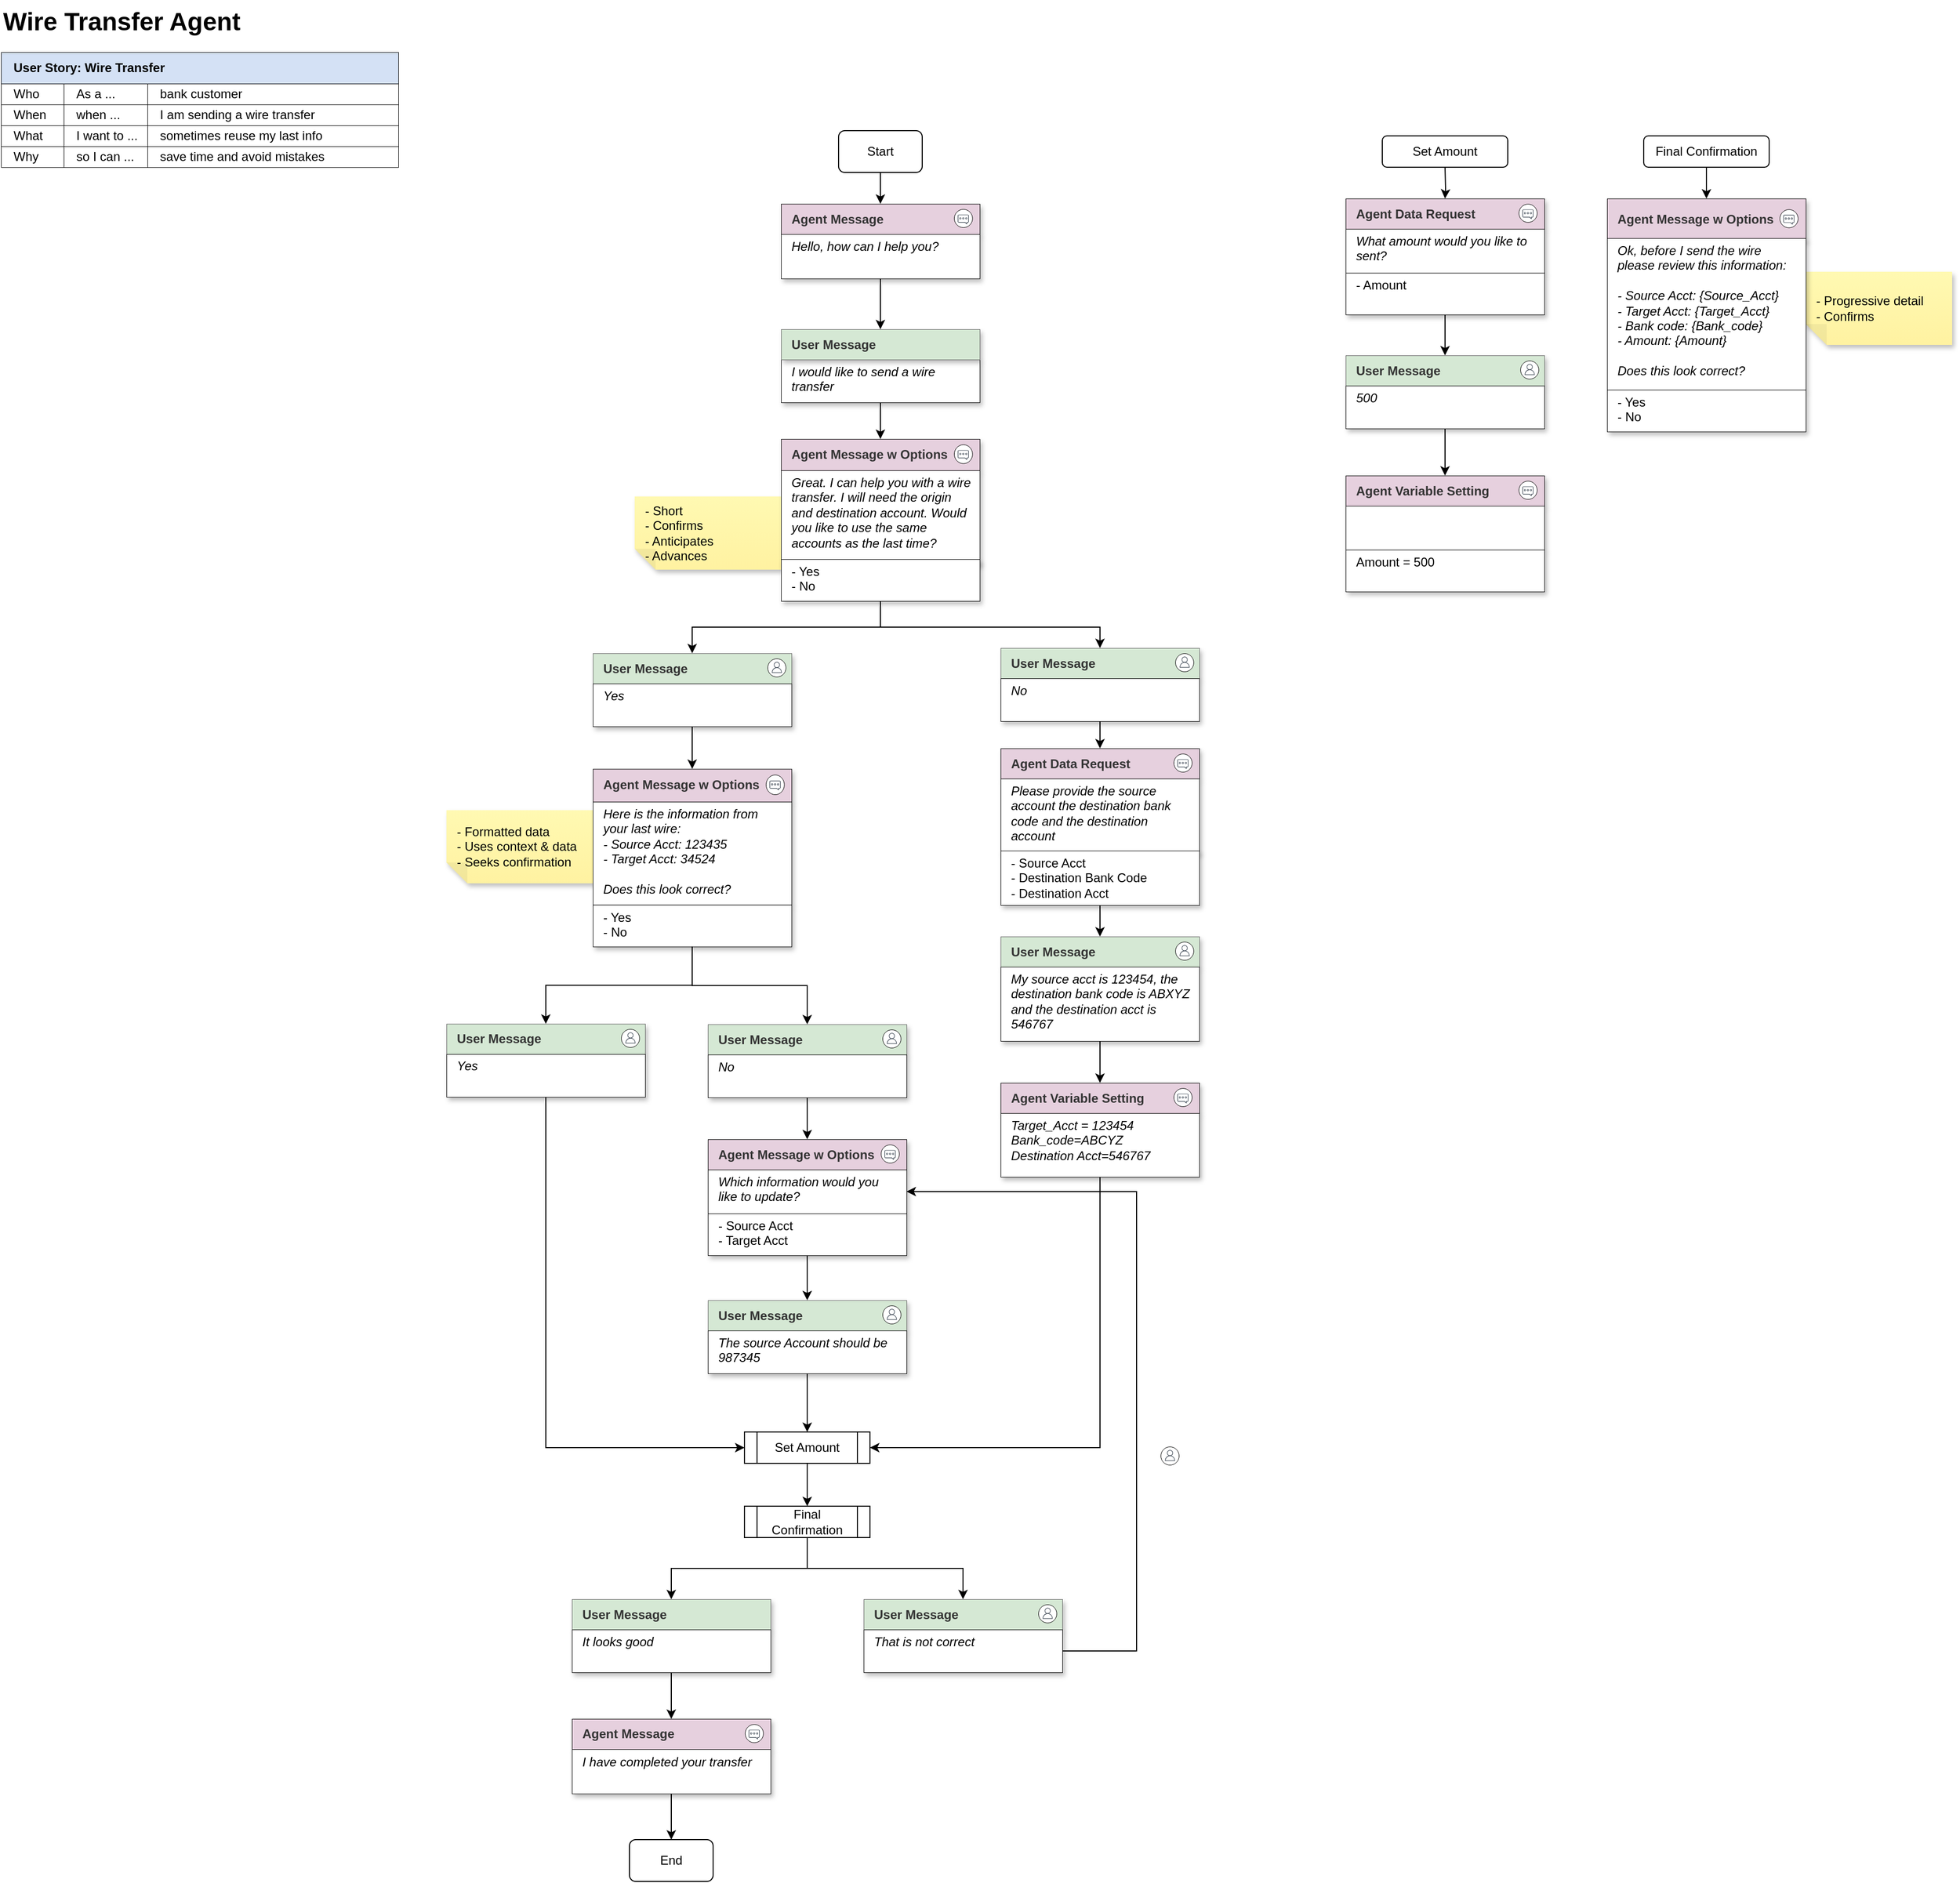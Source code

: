 <mxfile version="28.1.0">
  <diagram name="Page-1" id="6l41t_Sms0xuLJgWE2Ru">
    <mxGraphModel dx="3367" dy="846" grid="1" gridSize="10" guides="1" tooltips="1" connect="1" arrows="1" fold="1" page="1" pageScale="1" pageWidth="1100" pageHeight="850" math="0" shadow="0">
      <root>
        <mxCell id="0" />
        <mxCell id="1" parent="0" />
        <mxCell id="sCxbNNpp0al_44tGgBxE-385" value="&lt;h1 style=&quot;margin-top: 0px;&quot;&gt;Wire Transfer Agent&lt;/h1&gt;" style="text;html=1;whiteSpace=wrap;overflow=hidden;rounded=0;" parent="1" vertex="1">
          <mxGeometry x="-2076" y="140" width="280" height="50" as="geometry" />
        </mxCell>
        <mxCell id="sCxbNNpp0al_44tGgBxE-580" value="&lt;div align=&quot;left&quot;&gt;- Short&lt;/div&gt;&lt;div align=&quot;left&quot;&gt;- Confirms&lt;/div&gt;&lt;div align=&quot;left&quot;&gt;- Anticipates&lt;/div&gt;&lt;div align=&quot;left&quot;&gt;- Advances&lt;/div&gt;" style="shape=note;whiteSpace=wrap;html=1;backgroundOutline=1;fontColor=#000000;darkOpacity=0.05;fillColor=#FFF9B2;strokeColor=none;fillStyle=solid;direction=west;gradientDirection=north;gradientColor=#FFF2A1;shadow=1;size=20;pointerEvents=1;align=left;spacingLeft=8;" parent="1" vertex="1">
          <mxGeometry x="-1470" y="615" width="140" height="70" as="geometry" />
        </mxCell>
        <mxCell id="sCxbNNpp0al_44tGgBxE-581" value="&lt;div&gt;- Formatted data&lt;/div&gt;&lt;div&gt;- Uses context &amp;amp; data&lt;/div&gt;&lt;div&gt;- Seeks confirmation&lt;/div&gt;" style="shape=note;whiteSpace=wrap;html=1;backgroundOutline=1;fontColor=#000000;darkOpacity=0.05;fillColor=#FFF9B2;strokeColor=none;fillStyle=solid;direction=west;gradientDirection=north;gradientColor=#FFF2A1;shadow=1;size=20;pointerEvents=1;align=left;spacingLeft=8;" parent="1" vertex="1">
          <mxGeometry x="-1650" y="915.11" width="140" height="70" as="geometry" />
        </mxCell>
        <mxCell id="sCxbNNpp0al_44tGgBxE-582" value="&lt;div&gt;- Progressive detail&amp;nbsp;&lt;/div&gt;&lt;div&gt;- Confirms&lt;/div&gt;" style="shape=note;whiteSpace=wrap;html=1;backgroundOutline=1;fontColor=#000000;darkOpacity=0.05;fillColor=#FFF9B2;strokeColor=none;fillStyle=solid;direction=west;gradientDirection=north;gradientColor=#FFF2A1;shadow=1;size=20;pointerEvents=1;align=left;spacingLeft=8;" parent="1" vertex="1">
          <mxGeometry x="-350" y="400" width="140" height="70" as="geometry" />
        </mxCell>
        <mxCell id="ery6P6p8-8YexIOCc8sh-113" style="edgeStyle=orthogonalEdgeStyle;rounded=0;orthogonalLoop=1;jettySize=auto;html=1;" edge="1" parent="1" source="ery6P6p8-8YexIOCc8sh-106" target="ery6P6p8-8YexIOCc8sh-109">
          <mxGeometry relative="1" as="geometry" />
        </mxCell>
        <mxCell id="ery6P6p8-8YexIOCc8sh-107" style="edgeStyle=orthogonalEdgeStyle;rounded=0;orthogonalLoop=1;jettySize=auto;html=1;entryX=0.5;entryY=0;entryDx=0;entryDy=0;" edge="1" parent="1" source="ery6P6p8-8YexIOCc8sh-98" target="ery6P6p8-8YexIOCc8sh-102">
          <mxGeometry relative="1" as="geometry" />
        </mxCell>
        <mxCell id="ery6P6p8-8YexIOCc8sh-120" style="edgeStyle=orthogonalEdgeStyle;rounded=0;orthogonalLoop=1;jettySize=auto;html=1;" edge="1" parent="1" source="ery6P6p8-8YexIOCc8sh-110" target="ery6P6p8-8YexIOCc8sh-115">
          <mxGeometry relative="1" as="geometry" />
        </mxCell>
        <mxCell id="ery6P6p8-8YexIOCc8sh-127" style="edgeStyle=orthogonalEdgeStyle;rounded=0;orthogonalLoop=1;jettySize=auto;html=1;entryX=0.5;entryY=0;entryDx=0;entryDy=0;" edge="1" parent="1" source="ery6P6p8-8YexIOCc8sh-119" target="ery6P6p8-8YexIOCc8sh-123">
          <mxGeometry relative="1" as="geometry" />
        </mxCell>
        <mxCell id="ery6P6p8-8YexIOCc8sh-98" value="&lt;font&gt;&lt;i&gt;I would like to send a wire transfer&lt;/i&gt;&lt;/font&gt;" style="rounded=0;html=1;strokeWidth=0.5;strokeColor=default;fillColor=default;align=left;spacing=0;spacingTop=0;shadow=1;whiteSpace=wrap;labelPosition=center;verticalLabelPosition=middle;verticalAlign=top;spacingLeft=10;spacingRight=10;fontFamily=Helvetica;" vertex="1" parent="1">
          <mxGeometry x="-1330" y="484" width="190" height="41" as="geometry" />
        </mxCell>
        <mxCell id="ery6P6p8-8YexIOCc8sh-99" value="" style="ellipse;whiteSpace=wrap;html=1;strokeColor=default;strokeWidth=0.5;" vertex="1" parent="1">
          <mxGeometry x="-1163" y="460" width="17.44" height="17.44" as="geometry" />
        </mxCell>
        <mxCell id="ery6P6p8-8YexIOCc8sh-100" value="" style="sketch=0;outlineConnect=0;fontColor=#232F3E;gradientColor=none;fillColor=#232F3D;strokeColor=none;dashed=0;verticalLabelPosition=bottom;verticalAlign=top;align=center;html=1;fontSize=12;fontStyle=0;aspect=fixed;pointerEvents=1;shape=mxgraph.aws4.user;" vertex="1" parent="1">
          <mxGeometry x="-1159.26" y="463.25" width="10.47" height="10.47" as="geometry" />
        </mxCell>
        <mxCell id="ery6P6p8-8YexIOCc8sh-101" value="" style="group;fontStyle=2" vertex="1" connectable="0" parent="1">
          <mxGeometry x="-1330" y="560" width="190" height="120" as="geometry" />
        </mxCell>
        <mxCell id="ery6P6p8-8YexIOCc8sh-102" value="&lt;div align=&quot;left&quot; style=&quot;margin-left: 0px;&quot;&gt;Agent Message w Options&lt;/div&gt;" style="rounded=0;whiteSpace=wrap;html=1;fillColor=#E6D0DE;fontColor=#333333;strokeColor=default;align=left;spacing=10;fontStyle=1;shadow=1;fillStyle=solid;strokeWidth=0.5;" vertex="1" parent="ery6P6p8-8YexIOCc8sh-101">
          <mxGeometry width="190" height="30.045" as="geometry" />
        </mxCell>
        <mxCell id="ery6P6p8-8YexIOCc8sh-103" value="Great. I can help you with a wire transfer. I will need the origin and destination account. Would you like to use the same accounts as the last time?&amp;nbsp;" style="rounded=0;html=1;strokeWidth=0.5;strokeColor=default;fillColor=default;align=left;spacing=0;spacingTop=0;shadow=1;whiteSpace=wrap;labelPosition=center;verticalLabelPosition=middle;verticalAlign=top;spacingLeft=10;spacingRight=10;fontStyle=2" vertex="1" parent="ery6P6p8-8YexIOCc8sh-101">
          <mxGeometry y="30.05" width="190" height="89.95" as="geometry" />
        </mxCell>
        <mxCell id="ery6P6p8-8YexIOCc8sh-104" value="" style="ellipse;whiteSpace=wrap;html=1;strokeColor=default;strokeWidth=0.5;" vertex="1" parent="ery6P6p8-8YexIOCc8sh-101">
          <mxGeometry x="165.44" y="5.242" width="17.44" height="18.068" as="geometry" />
        </mxCell>
        <mxCell id="ery6P6p8-8YexIOCc8sh-105" value="" style="sketch=0;outlineConnect=0;fontColor=#232F3E;gradientColor=none;fillColor=#232F3D;strokeColor=none;dashed=0;verticalLabelPosition=bottom;verticalAlign=top;align=center;html=1;fontSize=12;fontStyle=0;aspect=fixed;pointerEvents=1;shape=mxgraph.aws4.chat;container=0;" vertex="1" parent="ery6P6p8-8YexIOCc8sh-101">
          <mxGeometry x="169" y="10.702" width="10.55" height="9.2" as="geometry" />
        </mxCell>
        <mxCell id="ery6P6p8-8YexIOCc8sh-227" style="edgeStyle=orthogonalEdgeStyle;rounded=0;orthogonalLoop=1;jettySize=auto;html=1;" edge="1" parent="1" source="ery6P6p8-8YexIOCc8sh-106" target="ery6P6p8-8YexIOCc8sh-223">
          <mxGeometry relative="1" as="geometry">
            <Array as="points">
              <mxPoint x="-1235" y="740" />
              <mxPoint x="-1025" y="740" />
            </Array>
          </mxGeometry>
        </mxCell>
        <mxCell id="ery6P6p8-8YexIOCc8sh-106" value="- Yes&lt;br&gt;- No" style="rounded=0;html=1;strokeWidth=0.5;strokeColor=default;fillColor=default;align=left;spacing=0;spacingTop=0;shadow=1;whiteSpace=wrap;labelPosition=center;verticalLabelPosition=middle;verticalAlign=top;spacingLeft=10;spacingRight=10;" vertex="1" parent="1">
          <mxGeometry x="-1330" y="675" width="190" height="40" as="geometry" />
        </mxCell>
        <mxCell id="ery6P6p8-8YexIOCc8sh-108" value="" style="group;fontStyle=2" vertex="1" connectable="0" parent="1">
          <mxGeometry x="-1510" y="765" width="190" height="70" as="geometry" />
        </mxCell>
        <mxCell id="ery6P6p8-8YexIOCc8sh-109" value="&lt;div align=&quot;left&quot; style=&quot;margin-left: 0px;&quot;&gt;User Message&lt;/div&gt;" style="rounded=0;whiteSpace=wrap;html=1;fillColor=light-dark(#D5E8D4,#1A1A1A);fontColor=#333333;strokeColor=#666666;align=left;spacing=10;fontStyle=1;shadow=1;fillStyle=solid;gradientColor=none;strokeWidth=0.5;" vertex="1" parent="ery6P6p8-8YexIOCc8sh-108">
          <mxGeometry width="190" height="29" as="geometry" />
        </mxCell>
        <mxCell id="ery6P6p8-8YexIOCc8sh-110" value="Yes" style="rounded=0;html=1;strokeWidth=0.5;strokeColor=default;fillColor=default;align=left;spacing=0;spacingTop=0;shadow=1;whiteSpace=wrap;labelPosition=center;verticalLabelPosition=middle;verticalAlign=top;spacingLeft=10;spacingRight=10;fontStyle=2" vertex="1" parent="ery6P6p8-8YexIOCc8sh-108">
          <mxGeometry y="29" width="190" height="41" as="geometry" />
        </mxCell>
        <mxCell id="ery6P6p8-8YexIOCc8sh-111" value="" style="ellipse;whiteSpace=wrap;html=1;strokeColor=default;strokeWidth=0.5;" vertex="1" parent="ery6P6p8-8YexIOCc8sh-108">
          <mxGeometry x="167" y="5" width="17.44" height="17.44" as="geometry" />
        </mxCell>
        <mxCell id="ery6P6p8-8YexIOCc8sh-112" value="" style="sketch=0;outlineConnect=0;fontColor=#232F3E;gradientColor=none;fillColor=#232F3D;strokeColor=none;dashed=0;verticalLabelPosition=bottom;verticalAlign=top;align=center;html=1;fontSize=12;fontStyle=0;aspect=fixed;pointerEvents=1;shape=mxgraph.aws4.user;" vertex="1" parent="ery6P6p8-8YexIOCc8sh-108">
          <mxGeometry x="170.74" y="8.25" width="10.47" height="10.47" as="geometry" />
        </mxCell>
        <mxCell id="ery6P6p8-8YexIOCc8sh-122" value="" style="group;fontStyle=2" vertex="1" connectable="0" parent="1">
          <mxGeometry x="-1650" y="1119.47" width="190" height="70" as="geometry" />
        </mxCell>
        <mxCell id="ery6P6p8-8YexIOCc8sh-123" value="&lt;div align=&quot;left&quot; style=&quot;margin-left: 0px;&quot;&gt;User Message&lt;/div&gt;" style="rounded=0;whiteSpace=wrap;html=1;fillColor=light-dark(#D5E8D4,#1A1A1A);fontColor=#333333;strokeColor=#666666;align=left;spacing=10;fontStyle=1;shadow=1;fillStyle=solid;gradientColor=none;strokeWidth=0.5;" vertex="1" parent="ery6P6p8-8YexIOCc8sh-122">
          <mxGeometry width="190" height="29" as="geometry" />
        </mxCell>
        <mxCell id="ery6P6p8-8YexIOCc8sh-124" value="Yes" style="rounded=0;html=1;strokeWidth=0.5;strokeColor=default;fillColor=default;align=left;spacing=0;spacingTop=0;shadow=1;whiteSpace=wrap;labelPosition=center;verticalLabelPosition=middle;verticalAlign=top;spacingLeft=10;spacingRight=10;fontStyle=2" vertex="1" parent="ery6P6p8-8YexIOCc8sh-122">
          <mxGeometry y="29" width="190" height="41" as="geometry" />
        </mxCell>
        <mxCell id="ery6P6p8-8YexIOCc8sh-125" value="" style="ellipse;whiteSpace=wrap;html=1;strokeColor=default;strokeWidth=0.5;" vertex="1" parent="ery6P6p8-8YexIOCc8sh-122">
          <mxGeometry x="167" y="5" width="17.44" height="17.44" as="geometry" />
        </mxCell>
        <mxCell id="ery6P6p8-8YexIOCc8sh-126" value="" style="sketch=0;outlineConnect=0;fontColor=#232F3E;gradientColor=none;fillColor=#232F3D;strokeColor=none;dashed=0;verticalLabelPosition=bottom;verticalAlign=top;align=center;html=1;fontSize=12;fontStyle=0;aspect=fixed;pointerEvents=1;shape=mxgraph.aws4.user;" vertex="1" parent="ery6P6p8-8YexIOCc8sh-122">
          <mxGeometry x="170.74" y="8.25" width="10.47" height="10.47" as="geometry" />
        </mxCell>
        <mxCell id="ery6P6p8-8YexIOCc8sh-128" value="" style="group" vertex="1" connectable="0" parent="1">
          <mxGeometry x="-1510" y="875.67" width="190" height="170" as="geometry" />
        </mxCell>
        <mxCell id="ery6P6p8-8YexIOCc8sh-121" value="" style="group;fontFamily=Garamond;" vertex="1" connectable="0" parent="ery6P6p8-8YexIOCc8sh-128">
          <mxGeometry width="190" height="156.47" as="geometry" />
        </mxCell>
        <mxCell id="ery6P6p8-8YexIOCc8sh-114" value="" style="group;fontStyle=2;fontFamily=Georgia;" vertex="1" connectable="0" parent="ery6P6p8-8YexIOCc8sh-121">
          <mxGeometry width="190" height="130" as="geometry" />
        </mxCell>
        <mxCell id="ery6P6p8-8YexIOCc8sh-115" value="&lt;div align=&quot;left&quot; style=&quot;margin-left: 0px;&quot;&gt;Agent Message w Options&lt;/div&gt;" style="rounded=0;whiteSpace=wrap;html=1;fillColor=#E6D0DE;fontColor=#333333;strokeColor=default;align=left;spacing=10;fontStyle=1;shadow=1;fillStyle=solid;strokeWidth=0.5;" vertex="1" parent="ery6P6p8-8YexIOCc8sh-114">
          <mxGeometry width="190" height="31.417" as="geometry" />
        </mxCell>
        <mxCell id="ery6P6p8-8YexIOCc8sh-116" value="Here is the information from your last wire:&lt;br&gt;- Source Acct: 123435&lt;br&gt;&lt;div&gt;- Target Acct: 34524&lt;/div&gt;&lt;div&gt;&lt;br&gt;&lt;/div&gt;Does this look correct?" style="rounded=0;html=1;strokeWidth=0.5;strokeColor=default;fillColor=default;align=left;spacing=0;spacingTop=0;shadow=1;whiteSpace=wrap;labelPosition=center;verticalLabelPosition=middle;verticalAlign=top;spacingLeft=10;spacingRight=10;fontStyle=2;fontFamily=Helvetica;" vertex="1" parent="ery6P6p8-8YexIOCc8sh-114">
          <mxGeometry y="31.417" width="190" height="98.583" as="geometry" />
        </mxCell>
        <mxCell id="ery6P6p8-8YexIOCc8sh-117" value="" style="ellipse;whiteSpace=wrap;html=1;strokeColor=default;strokeWidth=0.5;" vertex="1" parent="ery6P6p8-8YexIOCc8sh-114">
          <mxGeometry x="165.44" y="5.482" width="17.44" height="18.893" as="geometry" />
        </mxCell>
        <mxCell id="ery6P6p8-8YexIOCc8sh-118" value="" style="sketch=0;outlineConnect=0;fontColor=#232F3E;gradientColor=none;fillColor=#232F3D;strokeColor=none;dashed=0;verticalLabelPosition=bottom;verticalAlign=top;align=center;html=1;fontSize=12;fontStyle=0;aspect=fixed;pointerEvents=1;shape=mxgraph.aws4.chat;container=0;" vertex="1" parent="ery6P6p8-8YexIOCc8sh-114">
          <mxGeometry x="169" y="11.191" width="10.55" height="9.2" as="geometry" />
        </mxCell>
        <mxCell id="ery6P6p8-8YexIOCc8sh-119" value="- Yes&lt;br&gt;- No" style="rounded=0;html=1;strokeWidth=0.5;strokeColor=default;fillColor=default;align=left;spacing=0;spacingTop=0;shadow=1;whiteSpace=wrap;labelPosition=center;verticalLabelPosition=middle;verticalAlign=top;spacingLeft=10;spacingRight=10;" vertex="1" parent="ery6P6p8-8YexIOCc8sh-128">
          <mxGeometry y="130" width="190" height="40" as="geometry" />
        </mxCell>
        <mxCell id="ery6P6p8-8YexIOCc8sh-97" value="&lt;div align=&quot;left&quot; style=&quot;margin-left: 0px;&quot;&gt;User Message&lt;/div&gt;" style="rounded=0;whiteSpace=wrap;html=1;fillColor=light-dark(#D5E8D4,#1A1A1A);fontColor=#333333;strokeColor=#666666;align=left;spacing=10;fontStyle=1;shadow=1;fillStyle=solid;gradientColor=none;strokeWidth=0.5;" vertex="1" parent="1">
          <mxGeometry x="-1330" y="455" width="190" height="29" as="geometry" />
        </mxCell>
        <mxCell id="ery6P6p8-8YexIOCc8sh-209" style="edgeStyle=orthogonalEdgeStyle;rounded=0;orthogonalLoop=1;jettySize=auto;html=1;" edge="1" parent="1" source="ery6P6p8-8YexIOCc8sh-124" target="ery6P6p8-8YexIOCc8sh-371">
          <mxGeometry relative="1" as="geometry">
            <mxPoint x="-1555" y="1250" as="targetPoint" />
            <Array as="points">
              <mxPoint x="-1555" y="1525" />
            </Array>
          </mxGeometry>
        </mxCell>
        <mxCell id="ery6P6p8-8YexIOCc8sh-212" value="" style="group" vertex="1" connectable="0" parent="1">
          <mxGeometry x="-1530" y="1670" width="190" height="70" as="geometry" />
        </mxCell>
        <mxCell id="ery6P6p8-8YexIOCc8sh-213" value="&lt;div align=&quot;left&quot; style=&quot;margin-left: 0px;&quot;&gt;User Message&lt;/div&gt;" style="rounded=0;whiteSpace=wrap;html=1;fillColor=light-dark(#D5E8D4,#1A1A1A);fontColor=#333333;strokeColor=#666666;align=left;spacing=10;fontStyle=1;shadow=1;fillStyle=solid;gradientColor=none;strokeWidth=0.5;" vertex="1" parent="ery6P6p8-8YexIOCc8sh-212">
          <mxGeometry width="190" height="29" as="geometry" />
        </mxCell>
        <mxCell id="ery6P6p8-8YexIOCc8sh-214" value="It looks good" style="rounded=0;html=1;strokeWidth=0.5;strokeColor=default;fillColor=default;align=left;spacing=0;spacingTop=0;shadow=1;whiteSpace=wrap;labelPosition=center;verticalLabelPosition=middle;verticalAlign=top;spacingLeft=10;spacingRight=10;fontStyle=2" vertex="1" parent="ery6P6p8-8YexIOCc8sh-212">
          <mxGeometry y="29" width="190" height="41" as="geometry" />
        </mxCell>
        <mxCell id="ery6P6p8-8YexIOCc8sh-215" value="" style="ellipse;whiteSpace=wrap;html=1;strokeColor=default;strokeWidth=0.5;" vertex="1" parent="ery6P6p8-8YexIOCc8sh-212">
          <mxGeometry x="563" y="-146" width="17.44" height="17.44" as="geometry" />
        </mxCell>
        <mxCell id="ery6P6p8-8YexIOCc8sh-216" value="" style="sketch=0;outlineConnect=0;fontColor=#232F3E;gradientColor=none;fillColor=#232F3D;strokeColor=none;dashed=0;verticalLabelPosition=bottom;verticalAlign=top;align=center;html=1;fontSize=12;fontStyle=0;aspect=fixed;pointerEvents=1;shape=mxgraph.aws4.user;" vertex="1" parent="ery6P6p8-8YexIOCc8sh-212">
          <mxGeometry x="566.74" y="-142.75" width="10.47" height="10.47" as="geometry" />
        </mxCell>
        <mxCell id="ery6P6p8-8YexIOCc8sh-217" value="" style="group" vertex="1" connectable="0" parent="1">
          <mxGeometry x="-1530" y="1784.5" width="190" height="71.53" as="geometry" />
        </mxCell>
        <mxCell id="ery6P6p8-8YexIOCc8sh-218" value="&lt;div align=&quot;left&quot; style=&quot;margin-left: 0px;&quot;&gt;Agent Message&lt;/div&gt;" style="rounded=0;whiteSpace=wrap;html=1;fillColor=#E6D0DE;fontColor=#333333;strokeColor=default;align=left;spacing=10;fontStyle=1;shadow=1;fillStyle=solid;strokeWidth=0.5;" vertex="1" parent="ery6P6p8-8YexIOCc8sh-217">
          <mxGeometry width="190" height="29" as="geometry" />
        </mxCell>
        <mxCell id="ery6P6p8-8YexIOCc8sh-219" value="I have completed your transfer" style="rounded=0;html=1;strokeWidth=0.5;strokeColor=default;fillColor=default;align=left;spacing=0;spacingTop=0;shadow=1;whiteSpace=wrap;labelPosition=center;verticalLabelPosition=middle;verticalAlign=top;spacingLeft=10;spacingRight=10;fontStyle=2" vertex="1" parent="ery6P6p8-8YexIOCc8sh-217">
          <mxGeometry y="29" width="190" height="42.53" as="geometry" />
        </mxCell>
        <mxCell id="ery6P6p8-8YexIOCc8sh-220" value="" style="ellipse;whiteSpace=wrap;html=1;strokeColor=default;strokeWidth=0.5;" vertex="1" parent="ery6P6p8-8YexIOCc8sh-217">
          <mxGeometry x="165.44" y="5.06" width="17.44" height="17.44" as="geometry" />
        </mxCell>
        <mxCell id="ery6P6p8-8YexIOCc8sh-221" value="" style="sketch=0;outlineConnect=0;fontColor=#232F3E;gradientColor=none;fillColor=#232F3D;strokeColor=none;dashed=0;verticalLabelPosition=bottom;verticalAlign=top;align=center;html=1;fontSize=12;fontStyle=0;aspect=fixed;pointerEvents=1;shape=mxgraph.aws4.chat;container=0;" vertex="1" parent="ery6P6p8-8YexIOCc8sh-217">
          <mxGeometry x="169" y="10.33" width="10.55" height="9.2" as="geometry" />
        </mxCell>
        <mxCell id="ery6P6p8-8YexIOCc8sh-222" value="" style="group" vertex="1" connectable="0" parent="1">
          <mxGeometry x="-1120" y="760" width="190" height="70" as="geometry" />
        </mxCell>
        <mxCell id="ery6P6p8-8YexIOCc8sh-223" value="&lt;div align=&quot;left&quot; style=&quot;margin-left: 0px;&quot;&gt;User Message&lt;/div&gt;" style="rounded=0;whiteSpace=wrap;html=1;fillColor=light-dark(#D5E8D4,#1A1A1A);fontColor=#333333;strokeColor=#666666;align=left;spacing=10;fontStyle=1;shadow=1;fillStyle=solid;gradientColor=none;strokeWidth=0.5;" vertex="1" parent="ery6P6p8-8YexIOCc8sh-222">
          <mxGeometry width="190" height="29" as="geometry" />
        </mxCell>
        <mxCell id="ery6P6p8-8YexIOCc8sh-224" value="No" style="rounded=0;html=1;strokeWidth=0.5;strokeColor=default;fillColor=default;align=left;spacing=0;spacingTop=0;shadow=1;whiteSpace=wrap;labelPosition=center;verticalLabelPosition=middle;verticalAlign=top;spacingLeft=10;spacingRight=10;fontStyle=2" vertex="1" parent="ery6P6p8-8YexIOCc8sh-222">
          <mxGeometry y="29" width="190" height="41" as="geometry" />
        </mxCell>
        <mxCell id="ery6P6p8-8YexIOCc8sh-225" value="" style="ellipse;whiteSpace=wrap;html=1;strokeColor=default;strokeWidth=0.5;" vertex="1" parent="ery6P6p8-8YexIOCc8sh-222">
          <mxGeometry x="167" y="5" width="17.44" height="17.44" as="geometry" />
        </mxCell>
        <mxCell id="ery6P6p8-8YexIOCc8sh-226" value="" style="sketch=0;outlineConnect=0;fontColor=#232F3E;gradientColor=none;fillColor=#232F3D;strokeColor=none;dashed=0;verticalLabelPosition=bottom;verticalAlign=top;align=center;html=1;fontSize=12;fontStyle=0;aspect=fixed;pointerEvents=1;shape=mxgraph.aws4.user;" vertex="1" parent="ery6P6p8-8YexIOCc8sh-222">
          <mxGeometry x="170.74" y="8.25" width="10.47" height="10.47" as="geometry" />
        </mxCell>
        <mxCell id="ery6P6p8-8YexIOCc8sh-234" value="" style="group" vertex="1" connectable="0" parent="1">
          <mxGeometry x="-1120" y="856" width="190" height="150" as="geometry" />
        </mxCell>
        <mxCell id="ery6P6p8-8YexIOCc8sh-228" value="" style="group" vertex="1" connectable="0" parent="ery6P6p8-8YexIOCc8sh-234">
          <mxGeometry width="190" height="111" as="geometry" />
        </mxCell>
        <mxCell id="ery6P6p8-8YexIOCc8sh-229" value="&lt;div align=&quot;left&quot; style=&quot;margin-left: 0px;&quot;&gt;Agent Data Request&lt;/div&gt;" style="rounded=0;whiteSpace=wrap;html=1;fillColor=#E6D0DE;fontColor=#333333;strokeColor=default;align=left;spacing=10;fontStyle=1;shadow=1;fillStyle=solid;strokeWidth=0.5;" vertex="1" parent="ery6P6p8-8YexIOCc8sh-228">
          <mxGeometry width="190" height="29" as="geometry" />
        </mxCell>
        <mxCell id="ery6P6p8-8YexIOCc8sh-230" value="Please provide the source account the destination bank code and the destination account" style="rounded=0;html=1;strokeWidth=0.5;strokeColor=default;fillColor=default;align=left;spacing=0;spacingTop=0;shadow=1;whiteSpace=wrap;labelPosition=center;verticalLabelPosition=middle;verticalAlign=top;spacingLeft=10;spacingRight=10;fontStyle=2" vertex="1" parent="ery6P6p8-8YexIOCc8sh-228">
          <mxGeometry y="29" width="190" height="71" as="geometry" />
        </mxCell>
        <mxCell id="ery6P6p8-8YexIOCc8sh-231" value="" style="ellipse;whiteSpace=wrap;html=1;strokeColor=default;strokeWidth=0.5;" vertex="1" parent="ery6P6p8-8YexIOCc8sh-228">
          <mxGeometry x="165.44" y="5.06" width="17.44" height="17.44" as="geometry" />
        </mxCell>
        <mxCell id="ery6P6p8-8YexIOCc8sh-232" value="" style="sketch=0;outlineConnect=0;fontColor=#232F3E;gradientColor=none;fillColor=#232F3D;strokeColor=none;dashed=0;verticalLabelPosition=bottom;verticalAlign=top;align=center;html=1;fontSize=12;fontStyle=0;aspect=fixed;pointerEvents=1;shape=mxgraph.aws4.chat;container=0;" vertex="1" parent="ery6P6p8-8YexIOCc8sh-228">
          <mxGeometry x="169" y="10.33" width="10.55" height="9.2" as="geometry" />
        </mxCell>
        <mxCell id="ery6P6p8-8YexIOCc8sh-233" value="- Source Acct&lt;br&gt;- Destination Bank Code&lt;br&gt;- Destination Acct" style="rounded=0;html=1;strokeWidth=0.5;strokeColor=default;fillColor=default;align=left;spacing=0;spacingTop=0;shadow=1;whiteSpace=wrap;labelPosition=center;verticalLabelPosition=middle;verticalAlign=top;spacingLeft=10;spacingRight=10;" vertex="1" parent="ery6P6p8-8YexIOCc8sh-234">
          <mxGeometry y="97.89" width="190" height="52.11" as="geometry" />
        </mxCell>
        <mxCell id="ery6P6p8-8YexIOCc8sh-237" value="" style="group" vertex="1" connectable="0" parent="1">
          <mxGeometry x="-1120" y="1036" width="190" height="100" as="geometry" />
        </mxCell>
        <mxCell id="ery6P6p8-8YexIOCc8sh-238" value="&lt;div align=&quot;left&quot; style=&quot;margin-left: 0px;&quot;&gt;User Message&lt;/div&gt;" style="rounded=0;whiteSpace=wrap;html=1;fillColor=light-dark(#D5E8D4,#1A1A1A);fontColor=#333333;strokeColor=#666666;align=left;spacing=10;fontStyle=1;shadow=1;fillStyle=solid;gradientColor=none;strokeWidth=0.5;" vertex="1" parent="ery6P6p8-8YexIOCc8sh-237">
          <mxGeometry width="190" height="29" as="geometry" />
        </mxCell>
        <mxCell id="ery6P6p8-8YexIOCc8sh-239" value="My source acct is 123454, the&amp;nbsp;&lt;br&gt;destination bank code is ABXYZ&lt;br&gt;and the destination acct is 546767" style="rounded=0;html=1;strokeWidth=0.5;strokeColor=default;fillColor=default;align=left;spacing=0;spacingTop=0;shadow=1;whiteSpace=wrap;labelPosition=center;verticalLabelPosition=middle;verticalAlign=top;spacingLeft=10;spacingRight=10;fontStyle=2" vertex="1" parent="ery6P6p8-8YexIOCc8sh-237">
          <mxGeometry y="29" width="190" height="71" as="geometry" />
        </mxCell>
        <mxCell id="ery6P6p8-8YexIOCc8sh-240" value="" style="ellipse;whiteSpace=wrap;html=1;strokeColor=default;strokeWidth=0.5;" vertex="1" parent="ery6P6p8-8YexIOCc8sh-237">
          <mxGeometry x="167" y="5" width="17.44" height="17.44" as="geometry" />
        </mxCell>
        <mxCell id="ery6P6p8-8YexIOCc8sh-241" value="" style="sketch=0;outlineConnect=0;fontColor=#232F3E;gradientColor=none;fillColor=#232F3D;strokeColor=none;dashed=0;verticalLabelPosition=bottom;verticalAlign=top;align=center;html=1;fontSize=12;fontStyle=0;aspect=fixed;pointerEvents=1;shape=mxgraph.aws4.user;" vertex="1" parent="ery6P6p8-8YexIOCc8sh-237">
          <mxGeometry x="170.74" y="8.25" width="10.47" height="10.47" as="geometry" />
        </mxCell>
        <mxCell id="ery6P6p8-8YexIOCc8sh-242" style="edgeStyle=orthogonalEdgeStyle;rounded=0;orthogonalLoop=1;jettySize=auto;html=1;" edge="1" parent="1" source="ery6P6p8-8YexIOCc8sh-233" target="ery6P6p8-8YexIOCc8sh-238">
          <mxGeometry relative="1" as="geometry" />
        </mxCell>
        <mxCell id="ery6P6p8-8YexIOCc8sh-243" value="" style="group" vertex="1" connectable="0" parent="1">
          <mxGeometry x="-2076" y="190" width="380" height="110" as="geometry" />
        </mxCell>
        <mxCell id="sCxbNNpp0al_44tGgBxE-613" value="&lt;div align=&quot;left&quot;&gt;User Story: Wire Transfer&lt;/div&gt;" style="rounded=0;whiteSpace=wrap;html=1;strokeWidth=0.5;align=left;spacingLeft=10;fillStyle=solid;gradientColor=none;fillColor=light-dark(#D4E1F5,#EDEDED);fontStyle=1" parent="ery6P6p8-8YexIOCc8sh-243" vertex="1">
          <mxGeometry width="380" height="30" as="geometry" />
        </mxCell>
        <mxCell id="sCxbNNpp0al_44tGgBxE-583" value="" style="shape=table;startSize=0;container=1;collapsible=0;childLayout=tableLayout;strokeWidth=0.5;" parent="ery6P6p8-8YexIOCc8sh-243" vertex="1">
          <mxGeometry y="30" width="380" height="80" as="geometry" />
        </mxCell>
        <mxCell id="sCxbNNpp0al_44tGgBxE-584" value="" style="shape=tableRow;horizontal=0;startSize=0;swimlaneHead=0;swimlaneBody=0;strokeColor=inherit;top=0;left=0;bottom=0;right=0;collapsible=0;dropTarget=0;fillColor=none;points=[[0,0.5],[1,0.5]];portConstraint=eastwest;strokeWidth=0.5;" parent="sCxbNNpp0al_44tGgBxE-583" vertex="1">
          <mxGeometry width="380" height="20" as="geometry" />
        </mxCell>
        <mxCell id="sCxbNNpp0al_44tGgBxE-585" value="Who" style="shape=partialRectangle;html=1;whiteSpace=wrap;connectable=0;strokeColor=inherit;overflow=hidden;fillColor=none;top=0;left=0;bottom=0;right=0;pointerEvents=1;align=left;spacingLeft=10;strokeWidth=0.5;" parent="sCxbNNpp0al_44tGgBxE-584" vertex="1">
          <mxGeometry width="60" height="20" as="geometry">
            <mxRectangle width="60" height="20" as="alternateBounds" />
          </mxGeometry>
        </mxCell>
        <mxCell id="sCxbNNpp0al_44tGgBxE-586" value="As a ..." style="shape=partialRectangle;html=1;whiteSpace=wrap;connectable=0;strokeColor=inherit;overflow=hidden;fillColor=none;top=0;left=0;bottom=0;right=0;pointerEvents=1;align=left;spacingLeft=10;strokeWidth=0.5;" parent="sCxbNNpp0al_44tGgBxE-584" vertex="1">
          <mxGeometry x="60" width="80" height="20" as="geometry">
            <mxRectangle width="80" height="20" as="alternateBounds" />
          </mxGeometry>
        </mxCell>
        <mxCell id="sCxbNNpp0al_44tGgBxE-587" value="bank customer" style="shape=partialRectangle;html=1;whiteSpace=wrap;connectable=0;strokeColor=inherit;overflow=hidden;fillColor=none;top=0;left=0;bottom=0;right=0;pointerEvents=1;align=left;spacingLeft=10;strokeWidth=0.5;" parent="sCxbNNpp0al_44tGgBxE-584" vertex="1">
          <mxGeometry x="140" width="240" height="20" as="geometry">
            <mxRectangle width="240" height="20" as="alternateBounds" />
          </mxGeometry>
        </mxCell>
        <mxCell id="sCxbNNpp0al_44tGgBxE-588" value="" style="shape=tableRow;horizontal=0;startSize=0;swimlaneHead=0;swimlaneBody=0;strokeColor=inherit;top=0;left=0;bottom=0;right=0;collapsible=0;dropTarget=0;fillColor=none;points=[[0,0.5],[1,0.5]];portConstraint=eastwest;strokeWidth=0.5;" parent="sCxbNNpp0al_44tGgBxE-583" vertex="1">
          <mxGeometry y="20" width="380" height="20" as="geometry" />
        </mxCell>
        <mxCell id="sCxbNNpp0al_44tGgBxE-589" value="When" style="shape=partialRectangle;html=1;whiteSpace=wrap;connectable=0;strokeColor=inherit;overflow=hidden;fillColor=none;top=0;left=0;bottom=0;right=0;pointerEvents=1;align=left;spacingLeft=10;strokeWidth=0.5;" parent="sCxbNNpp0al_44tGgBxE-588" vertex="1">
          <mxGeometry width="60" height="20" as="geometry">
            <mxRectangle width="60" height="20" as="alternateBounds" />
          </mxGeometry>
        </mxCell>
        <mxCell id="sCxbNNpp0al_44tGgBxE-590" value="when ..." style="shape=partialRectangle;html=1;whiteSpace=wrap;connectable=0;strokeColor=inherit;overflow=hidden;fillColor=none;top=0;left=0;bottom=0;right=0;pointerEvents=1;align=left;spacingLeft=10;strokeWidth=0.5;" parent="sCxbNNpp0al_44tGgBxE-588" vertex="1">
          <mxGeometry x="60" width="80" height="20" as="geometry">
            <mxRectangle width="80" height="20" as="alternateBounds" />
          </mxGeometry>
        </mxCell>
        <mxCell id="sCxbNNpp0al_44tGgBxE-591" value="I am sending a wire transfer" style="shape=partialRectangle;html=1;whiteSpace=wrap;connectable=0;strokeColor=inherit;overflow=hidden;fillColor=none;top=0;left=0;bottom=0;right=0;pointerEvents=1;align=left;spacingLeft=10;strokeWidth=0.5;" parent="sCxbNNpp0al_44tGgBxE-588" vertex="1">
          <mxGeometry x="140" width="240" height="20" as="geometry">
            <mxRectangle width="240" height="20" as="alternateBounds" />
          </mxGeometry>
        </mxCell>
        <mxCell id="sCxbNNpp0al_44tGgBxE-592" value="" style="shape=tableRow;horizontal=0;startSize=0;swimlaneHead=0;swimlaneBody=0;strokeColor=inherit;top=0;left=0;bottom=0;right=0;collapsible=0;dropTarget=0;fillColor=none;points=[[0,0.5],[1,0.5]];portConstraint=eastwest;strokeWidth=0.5;" parent="sCxbNNpp0al_44tGgBxE-583" vertex="1">
          <mxGeometry y="40" width="380" height="20" as="geometry" />
        </mxCell>
        <mxCell id="sCxbNNpp0al_44tGgBxE-593" value="What" style="shape=partialRectangle;html=1;whiteSpace=wrap;connectable=0;strokeColor=inherit;overflow=hidden;fillColor=none;top=0;left=0;bottom=0;right=0;pointerEvents=1;align=left;spacingLeft=10;strokeWidth=0.5;" parent="sCxbNNpp0al_44tGgBxE-592" vertex="1">
          <mxGeometry width="60" height="20" as="geometry">
            <mxRectangle width="60" height="20" as="alternateBounds" />
          </mxGeometry>
        </mxCell>
        <mxCell id="sCxbNNpp0al_44tGgBxE-594" value="I want to ..." style="shape=partialRectangle;html=1;whiteSpace=wrap;connectable=0;strokeColor=inherit;overflow=hidden;fillColor=none;top=0;left=0;bottom=0;right=0;pointerEvents=1;align=left;spacingLeft=10;strokeWidth=0.5;" parent="sCxbNNpp0al_44tGgBxE-592" vertex="1">
          <mxGeometry x="60" width="80" height="20" as="geometry">
            <mxRectangle width="80" height="20" as="alternateBounds" />
          </mxGeometry>
        </mxCell>
        <mxCell id="sCxbNNpp0al_44tGgBxE-595" value="sometimes reuse my last info" style="shape=partialRectangle;html=1;whiteSpace=wrap;connectable=0;strokeColor=inherit;overflow=hidden;fillColor=none;top=0;left=0;bottom=0;right=0;pointerEvents=1;align=left;spacingLeft=10;strokeWidth=0.5;" parent="sCxbNNpp0al_44tGgBxE-592" vertex="1">
          <mxGeometry x="140" width="240" height="20" as="geometry">
            <mxRectangle width="240" height="20" as="alternateBounds" />
          </mxGeometry>
        </mxCell>
        <mxCell id="sCxbNNpp0al_44tGgBxE-596" value="" style="shape=tableRow;horizontal=0;startSize=0;swimlaneHead=0;swimlaneBody=0;strokeColor=inherit;top=0;left=0;bottom=0;right=0;collapsible=0;dropTarget=0;fillColor=none;points=[[0,0.5],[1,0.5]];portConstraint=eastwest;strokeWidth=0.5;" parent="sCxbNNpp0al_44tGgBxE-583" vertex="1">
          <mxGeometry y="60" width="380" height="20" as="geometry" />
        </mxCell>
        <mxCell id="sCxbNNpp0al_44tGgBxE-597" value="Why" style="shape=partialRectangle;html=1;whiteSpace=wrap;connectable=0;strokeColor=inherit;overflow=hidden;fillColor=none;top=0;left=0;bottom=0;right=0;pointerEvents=1;align=left;spacingLeft=10;strokeWidth=0.5;" parent="sCxbNNpp0al_44tGgBxE-596" vertex="1">
          <mxGeometry width="60" height="20" as="geometry">
            <mxRectangle width="60" height="20" as="alternateBounds" />
          </mxGeometry>
        </mxCell>
        <mxCell id="sCxbNNpp0al_44tGgBxE-598" value="so I can ..." style="shape=partialRectangle;html=1;whiteSpace=wrap;connectable=0;strokeColor=inherit;overflow=hidden;fillColor=none;top=0;left=0;bottom=0;right=0;pointerEvents=1;align=left;spacingLeft=10;strokeWidth=0.5;" parent="sCxbNNpp0al_44tGgBxE-596" vertex="1">
          <mxGeometry x="60" width="80" height="20" as="geometry">
            <mxRectangle width="80" height="20" as="alternateBounds" />
          </mxGeometry>
        </mxCell>
        <mxCell id="sCxbNNpp0al_44tGgBxE-599" value="save time and avoid mistakes" style="shape=partialRectangle;html=1;whiteSpace=wrap;connectable=0;strokeColor=inherit;overflow=hidden;fillColor=none;top=0;left=0;bottom=0;right=0;pointerEvents=1;align=left;spacingLeft=10;strokeWidth=0.5;" parent="sCxbNNpp0al_44tGgBxE-596" vertex="1">
          <mxGeometry x="140" width="240" height="20" as="geometry">
            <mxRectangle width="240" height="20" as="alternateBounds" />
          </mxGeometry>
        </mxCell>
        <mxCell id="ery6P6p8-8YexIOCc8sh-272" value="" style="group;fontStyle=2" vertex="1" connectable="0" parent="1">
          <mxGeometry x="-1400" y="1120" width="190" height="70" as="geometry" />
        </mxCell>
        <mxCell id="ery6P6p8-8YexIOCc8sh-273" value="&lt;div align=&quot;left&quot; style=&quot;margin-left: 0px;&quot;&gt;User Message&lt;/div&gt;" style="rounded=0;whiteSpace=wrap;html=1;fillColor=light-dark(#D5E8D4,#1A1A1A);fontColor=#333333;strokeColor=#666666;align=left;spacing=10;fontStyle=1;shadow=1;fillStyle=solid;gradientColor=none;strokeWidth=0.5;" vertex="1" parent="ery6P6p8-8YexIOCc8sh-272">
          <mxGeometry width="190" height="29" as="geometry" />
        </mxCell>
        <mxCell id="ery6P6p8-8YexIOCc8sh-290" style="edgeStyle=orthogonalEdgeStyle;rounded=0;orthogonalLoop=1;jettySize=auto;html=1;" edge="1" parent="ery6P6p8-8YexIOCc8sh-272" source="ery6P6p8-8YexIOCc8sh-274">
          <mxGeometry relative="1" as="geometry">
            <mxPoint x="95" y="110" as="targetPoint" />
          </mxGeometry>
        </mxCell>
        <mxCell id="ery6P6p8-8YexIOCc8sh-274" value="No" style="rounded=0;html=1;strokeWidth=0.5;strokeColor=default;fillColor=default;align=left;spacing=0;spacingTop=0;shadow=1;whiteSpace=wrap;labelPosition=center;verticalLabelPosition=middle;verticalAlign=top;spacingLeft=10;spacingRight=10;fontStyle=2" vertex="1" parent="ery6P6p8-8YexIOCc8sh-272">
          <mxGeometry y="29" width="190" height="41" as="geometry" />
        </mxCell>
        <mxCell id="ery6P6p8-8YexIOCc8sh-275" value="" style="ellipse;whiteSpace=wrap;html=1;strokeColor=default;strokeWidth=0.5;" vertex="1" parent="ery6P6p8-8YexIOCc8sh-272">
          <mxGeometry x="167" y="5" width="17.44" height="17.44" as="geometry" />
        </mxCell>
        <mxCell id="ery6P6p8-8YexIOCc8sh-276" value="" style="sketch=0;outlineConnect=0;fontColor=#232F3E;gradientColor=none;fillColor=#232F3D;strokeColor=none;dashed=0;verticalLabelPosition=bottom;verticalAlign=top;align=center;html=1;fontSize=12;fontStyle=0;aspect=fixed;pointerEvents=1;shape=mxgraph.aws4.user;" vertex="1" parent="ery6P6p8-8YexIOCc8sh-272">
          <mxGeometry x="170.74" y="8.25" width="10.47" height="10.47" as="geometry" />
        </mxCell>
        <mxCell id="ery6P6p8-8YexIOCc8sh-277" style="edgeStyle=orthogonalEdgeStyle;rounded=0;orthogonalLoop=1;jettySize=auto;html=1;entryX=0.5;entryY=0;entryDx=0;entryDy=0;" edge="1" parent="1" source="ery6P6p8-8YexIOCc8sh-119" target="ery6P6p8-8YexIOCc8sh-273">
          <mxGeometry relative="1" as="geometry" />
        </mxCell>
        <mxCell id="ery6P6p8-8YexIOCc8sh-284" value="" style="group" vertex="1" connectable="0" parent="1">
          <mxGeometry x="-1400" y="1230" width="190" height="111" as="geometry" />
        </mxCell>
        <mxCell id="ery6P6p8-8YexIOCc8sh-285" value="&lt;div align=&quot;left&quot; style=&quot;margin-left: 0px;&quot;&gt;Agent Message w Options&lt;/div&gt;" style="rounded=0;whiteSpace=wrap;html=1;fillColor=#E6D0DE;fontColor=#333333;strokeColor=default;align=left;spacing=10;fontStyle=1;shadow=1;fillStyle=solid;strokeWidth=0.5;" vertex="1" parent="ery6P6p8-8YexIOCc8sh-284">
          <mxGeometry width="190" height="29" as="geometry" />
        </mxCell>
        <mxCell id="ery6P6p8-8YexIOCc8sh-286" value="Which information would you like to update?" style="rounded=0;html=1;strokeWidth=0.5;strokeColor=default;fillColor=default;align=left;spacing=0;spacingTop=0;shadow=1;whiteSpace=wrap;labelPosition=center;verticalLabelPosition=middle;verticalAlign=top;spacingLeft=10;spacingRight=10;fontStyle=2" vertex="1" parent="ery6P6p8-8YexIOCc8sh-284">
          <mxGeometry y="29" width="190" height="42" as="geometry" />
        </mxCell>
        <mxCell id="ery6P6p8-8YexIOCc8sh-287" value="" style="ellipse;whiteSpace=wrap;html=1;strokeColor=default;strokeWidth=0.5;" vertex="1" parent="ery6P6p8-8YexIOCc8sh-284">
          <mxGeometry x="165.44" y="5.06" width="17.44" height="17.44" as="geometry" />
        </mxCell>
        <mxCell id="ery6P6p8-8YexIOCc8sh-288" value="" style="sketch=0;outlineConnect=0;fontColor=#232F3E;gradientColor=none;fillColor=#232F3D;strokeColor=none;dashed=0;verticalLabelPosition=bottom;verticalAlign=top;align=center;html=1;fontSize=12;fontStyle=0;aspect=fixed;pointerEvents=1;shape=mxgraph.aws4.chat;container=0;" vertex="1" parent="ery6P6p8-8YexIOCc8sh-284">
          <mxGeometry x="169" y="10.33" width="10.55" height="9.2" as="geometry" />
        </mxCell>
        <mxCell id="ery6P6p8-8YexIOCc8sh-289" value="&lt;div&gt;- Source Acct&lt;/div&gt;&lt;div&gt;- Target Acct&lt;/div&gt;" style="rounded=0;html=1;strokeWidth=0.5;strokeColor=default;fillColor=default;align=left;spacing=0;spacingTop=0;shadow=1;whiteSpace=wrap;labelPosition=center;verticalLabelPosition=middle;verticalAlign=top;spacingLeft=10;spacingRight=10;" vertex="1" parent="ery6P6p8-8YexIOCc8sh-284">
          <mxGeometry y="71" width="190" height="40" as="geometry" />
        </mxCell>
        <mxCell id="ery6P6p8-8YexIOCc8sh-291" value="" style="group" vertex="1" connectable="0" parent="1">
          <mxGeometry x="-1400" y="1384" width="190" height="70" as="geometry" />
        </mxCell>
        <mxCell id="ery6P6p8-8YexIOCc8sh-292" value="&lt;div align=&quot;left&quot; style=&quot;margin-left: 0px;&quot;&gt;User Message&lt;/div&gt;" style="rounded=0;whiteSpace=wrap;html=1;fillColor=light-dark(#D5E8D4,#1A1A1A);fontColor=#333333;strokeColor=#666666;align=left;spacing=10;fontStyle=1;shadow=1;fillStyle=solid;gradientColor=none;strokeWidth=0.5;" vertex="1" parent="ery6P6p8-8YexIOCc8sh-291">
          <mxGeometry width="190" height="29" as="geometry" />
        </mxCell>
        <mxCell id="ery6P6p8-8YexIOCc8sh-293" value="The source Account should be 987345" style="rounded=0;html=1;strokeWidth=0.5;strokeColor=default;fillColor=default;align=left;spacing=0;spacingTop=0;shadow=1;whiteSpace=wrap;labelPosition=center;verticalLabelPosition=middle;verticalAlign=top;spacingLeft=10;spacingRight=10;fontStyle=2" vertex="1" parent="ery6P6p8-8YexIOCc8sh-291">
          <mxGeometry y="29" width="190" height="41" as="geometry" />
        </mxCell>
        <mxCell id="ery6P6p8-8YexIOCc8sh-294" value="" style="ellipse;whiteSpace=wrap;html=1;strokeColor=default;strokeWidth=0.5;" vertex="1" parent="ery6P6p8-8YexIOCc8sh-291">
          <mxGeometry x="167" y="5" width="17.44" height="17.44" as="geometry" />
        </mxCell>
        <mxCell id="ery6P6p8-8YexIOCc8sh-295" value="" style="sketch=0;outlineConnect=0;fontColor=#232F3E;gradientColor=none;fillColor=#232F3D;strokeColor=none;dashed=0;verticalLabelPosition=bottom;verticalAlign=top;align=center;html=1;fontSize=12;fontStyle=0;aspect=fixed;pointerEvents=1;shape=mxgraph.aws4.user;" vertex="1" parent="ery6P6p8-8YexIOCc8sh-291">
          <mxGeometry x="170.74" y="8.25" width="10.47" height="10.47" as="geometry" />
        </mxCell>
        <mxCell id="ery6P6p8-8YexIOCc8sh-315" style="edgeStyle=orthogonalEdgeStyle;rounded=0;orthogonalLoop=1;jettySize=auto;html=1;" edge="1" parent="1" target="ery6P6p8-8YexIOCc8sh-310">
          <mxGeometry relative="1" as="geometry">
            <mxPoint x="-695" y="300" as="sourcePoint" />
          </mxGeometry>
        </mxCell>
        <mxCell id="ery6P6p8-8YexIOCc8sh-309" value="" style="group" vertex="1" connectable="0" parent="1">
          <mxGeometry x="-790" y="330" width="190" height="111" as="geometry" />
        </mxCell>
        <mxCell id="ery6P6p8-8YexIOCc8sh-310" value="&lt;div align=&quot;left&quot; style=&quot;margin-left: 0px;&quot;&gt;Agent Data Request&lt;/div&gt;" style="rounded=0;whiteSpace=wrap;html=1;fillColor=#E6D0DE;fontColor=#333333;strokeColor=default;align=left;spacing=10;fontStyle=1;shadow=1;fillStyle=solid;strokeWidth=0.5;" vertex="1" parent="ery6P6p8-8YexIOCc8sh-309">
          <mxGeometry width="190" height="29" as="geometry" />
        </mxCell>
        <mxCell id="ery6P6p8-8YexIOCc8sh-311" value="What amount would you like to sent?" style="rounded=0;html=1;strokeWidth=0.5;strokeColor=default;fillColor=default;align=left;spacing=0;spacingTop=0;shadow=1;whiteSpace=wrap;labelPosition=center;verticalLabelPosition=middle;verticalAlign=top;spacingLeft=10;spacingRight=10;fontStyle=2" vertex="1" parent="ery6P6p8-8YexIOCc8sh-309">
          <mxGeometry y="29" width="190" height="42" as="geometry" />
        </mxCell>
        <mxCell id="ery6P6p8-8YexIOCc8sh-312" value="" style="ellipse;whiteSpace=wrap;html=1;strokeColor=default;strokeWidth=0.5;" vertex="1" parent="ery6P6p8-8YexIOCc8sh-309">
          <mxGeometry x="165.44" y="5.06" width="17.44" height="17.44" as="geometry" />
        </mxCell>
        <mxCell id="ery6P6p8-8YexIOCc8sh-313" value="" style="sketch=0;outlineConnect=0;fontColor=#232F3E;gradientColor=none;fillColor=#232F3D;strokeColor=none;dashed=0;verticalLabelPosition=bottom;verticalAlign=top;align=center;html=1;fontSize=12;fontStyle=0;aspect=fixed;pointerEvents=1;shape=mxgraph.aws4.chat;container=0;" vertex="1" parent="ery6P6p8-8YexIOCc8sh-309">
          <mxGeometry x="169" y="10.33" width="10.55" height="9.2" as="geometry" />
        </mxCell>
        <mxCell id="ery6P6p8-8YexIOCc8sh-322" style="edgeStyle=orthogonalEdgeStyle;rounded=0;orthogonalLoop=1;jettySize=auto;html=1;" edge="1" parent="ery6P6p8-8YexIOCc8sh-309" source="ery6P6p8-8YexIOCc8sh-314">
          <mxGeometry relative="1" as="geometry">
            <mxPoint x="95" y="150" as="targetPoint" />
          </mxGeometry>
        </mxCell>
        <mxCell id="ery6P6p8-8YexIOCc8sh-314" value="- Amount" style="rounded=0;html=1;strokeWidth=0.5;strokeColor=default;fillColor=default;align=left;spacing=0;spacingTop=0;shadow=1;whiteSpace=wrap;labelPosition=center;verticalLabelPosition=middle;verticalAlign=top;spacingLeft=10;spacingRight=10;" vertex="1" parent="ery6P6p8-8YexIOCc8sh-309">
          <mxGeometry y="71" width="190" height="40" as="geometry" />
        </mxCell>
        <mxCell id="ery6P6p8-8YexIOCc8sh-317" value="" style="group" vertex="1" connectable="0" parent="1">
          <mxGeometry x="-790" y="480" width="190" height="70" as="geometry" />
        </mxCell>
        <mxCell id="ery6P6p8-8YexIOCc8sh-318" value="&lt;div align=&quot;left&quot; style=&quot;margin-left: 0px;&quot;&gt;User Message&lt;/div&gt;" style="rounded=0;whiteSpace=wrap;html=1;fillColor=light-dark(#D5E8D4,#1A1A1A);fontColor=#333333;strokeColor=#666666;align=left;spacing=10;fontStyle=1;shadow=1;fillStyle=solid;gradientColor=none;strokeWidth=0.5;" vertex="1" parent="ery6P6p8-8YexIOCc8sh-317">
          <mxGeometry width="190" height="29" as="geometry" />
        </mxCell>
        <mxCell id="ery6P6p8-8YexIOCc8sh-319" value="500" style="rounded=0;html=1;strokeWidth=0.5;strokeColor=default;fillColor=default;align=left;spacing=0;spacingTop=0;shadow=1;whiteSpace=wrap;labelPosition=center;verticalLabelPosition=middle;verticalAlign=top;spacingLeft=10;spacingRight=10;fontStyle=2" vertex="1" parent="ery6P6p8-8YexIOCc8sh-317">
          <mxGeometry y="29" width="190" height="41" as="geometry" />
        </mxCell>
        <mxCell id="ery6P6p8-8YexIOCc8sh-320" value="" style="ellipse;whiteSpace=wrap;html=1;strokeColor=default;strokeWidth=0.5;" vertex="1" parent="ery6P6p8-8YexIOCc8sh-317">
          <mxGeometry x="167" y="5" width="17.44" height="17.44" as="geometry" />
        </mxCell>
        <mxCell id="ery6P6p8-8YexIOCc8sh-321" value="" style="sketch=0;outlineConnect=0;fontColor=#232F3E;gradientColor=none;fillColor=#232F3D;strokeColor=none;dashed=0;verticalLabelPosition=bottom;verticalAlign=top;align=center;html=1;fontSize=12;fontStyle=0;aspect=fixed;pointerEvents=1;shape=mxgraph.aws4.user;" vertex="1" parent="ery6P6p8-8YexIOCc8sh-317">
          <mxGeometry x="170.74" y="8.25" width="10.47" height="10.47" as="geometry" />
        </mxCell>
        <mxCell id="ery6P6p8-8YexIOCc8sh-328" value="" style="group" vertex="1" connectable="0" parent="1">
          <mxGeometry x="-790" y="595" width="190" height="111" as="geometry" />
        </mxCell>
        <mxCell id="ery6P6p8-8YexIOCc8sh-329" value="&lt;div align=&quot;left&quot; style=&quot;margin-left: 0px;&quot;&gt;Agent Variable Setting&lt;/div&gt;" style="rounded=0;whiteSpace=wrap;html=1;fillColor=#E6D0DE;fontColor=#333333;strokeColor=default;align=left;spacing=10;fontStyle=1;shadow=1;fillStyle=solid;strokeWidth=0.5;" vertex="1" parent="ery6P6p8-8YexIOCc8sh-328">
          <mxGeometry width="190" height="29" as="geometry" />
        </mxCell>
        <mxCell id="ery6P6p8-8YexIOCc8sh-330" value="" style="rounded=0;html=1;strokeWidth=0.5;strokeColor=default;fillColor=default;align=left;spacing=0;spacingTop=0;shadow=1;whiteSpace=wrap;labelPosition=center;verticalLabelPosition=middle;verticalAlign=top;spacingLeft=10;spacingRight=10;fontStyle=2" vertex="1" parent="ery6P6p8-8YexIOCc8sh-328">
          <mxGeometry y="29" width="190" height="42" as="geometry" />
        </mxCell>
        <mxCell id="ery6P6p8-8YexIOCc8sh-331" value="" style="ellipse;whiteSpace=wrap;html=1;strokeColor=default;strokeWidth=0.5;" vertex="1" parent="ery6P6p8-8YexIOCc8sh-328">
          <mxGeometry x="165.44" y="5.06" width="17.44" height="17.44" as="geometry" />
        </mxCell>
        <mxCell id="ery6P6p8-8YexIOCc8sh-332" value="" style="sketch=0;outlineConnect=0;fontColor=#232F3E;gradientColor=none;fillColor=#232F3D;strokeColor=none;dashed=0;verticalLabelPosition=bottom;verticalAlign=top;align=center;html=1;fontSize=12;fontStyle=0;aspect=fixed;pointerEvents=1;shape=mxgraph.aws4.chat;container=0;" vertex="1" parent="ery6P6p8-8YexIOCc8sh-328">
          <mxGeometry x="169" y="10.33" width="10.55" height="9.2" as="geometry" />
        </mxCell>
        <mxCell id="ery6P6p8-8YexIOCc8sh-333" value="Amount = 500" style="rounded=0;html=1;strokeWidth=0.5;strokeColor=default;fillColor=default;align=left;spacing=0;spacingTop=0;shadow=1;whiteSpace=wrap;labelPosition=center;verticalLabelPosition=middle;verticalAlign=top;spacingLeft=10;spacingRight=10;" vertex="1" parent="ery6P6p8-8YexIOCc8sh-328">
          <mxGeometry y="71" width="190" height="40" as="geometry" />
        </mxCell>
        <mxCell id="ery6P6p8-8YexIOCc8sh-340" style="edgeStyle=orthogonalEdgeStyle;rounded=0;orthogonalLoop=1;jettySize=auto;html=1;entryX=0.5;entryY=0;entryDx=0;entryDy=0;" edge="1" parent="1" source="ery6P6p8-8YexIOCc8sh-319" target="ery6P6p8-8YexIOCc8sh-329">
          <mxGeometry relative="1" as="geometry" />
        </mxCell>
        <mxCell id="ery6P6p8-8YexIOCc8sh-342" value="Set Amount" style="rounded=1;whiteSpace=wrap;html=1;" vertex="1" parent="1">
          <mxGeometry x="-755" y="270" width="120" height="30" as="geometry" />
        </mxCell>
        <mxCell id="ery6P6p8-8YexIOCc8sh-344" value="" style="group" vertex="1" connectable="0" parent="1">
          <mxGeometry x="-540" y="330.0" width="190" height="222.89" as="geometry" />
        </mxCell>
        <mxCell id="ery6P6p8-8YexIOCc8sh-345" value="" style="group" vertex="1" connectable="0" parent="ery6P6p8-8YexIOCc8sh-344">
          <mxGeometry width="190" height="183" as="geometry" />
        </mxCell>
        <mxCell id="ery6P6p8-8YexIOCc8sh-346" value="&lt;div align=&quot;left&quot; style=&quot;margin-left: 0px;&quot;&gt;Agent Message w Options&lt;/div&gt;" style="rounded=0;whiteSpace=wrap;html=1;fillColor=#E6D0DE;fontColor=#333333;strokeColor=default;align=left;spacing=10;fontStyle=1;shadow=1;fillStyle=solid;strokeWidth=0.5;" vertex="1" parent="ery6P6p8-8YexIOCc8sh-345">
          <mxGeometry width="190" height="40" as="geometry" />
        </mxCell>
        <mxCell id="ery6P6p8-8YexIOCc8sh-347" value="Ok, before I send the wire please review this information:&lt;br&gt;&lt;br&gt;- Source Acct: {Source_Acct}&lt;br&gt;- Target Acct: {Target_Acct}&lt;br&gt;- Bank code: {Bank_code}&lt;br&gt;- Amount: {Amount}&lt;br&gt;&lt;br&gt;Does this look correct?" style="rounded=0;html=1;strokeWidth=0.5;strokeColor=default;fillColor=default;align=left;spacing=0;spacingTop=0;shadow=1;whiteSpace=wrap;labelPosition=center;verticalLabelPosition=middle;verticalAlign=top;spacingLeft=10;spacingRight=10;fontStyle=2" vertex="1" parent="ery6P6p8-8YexIOCc8sh-345">
          <mxGeometry y="37.907" width="190" height="145.093" as="geometry" />
        </mxCell>
        <mxCell id="ery6P6p8-8YexIOCc8sh-348" value="" style="ellipse;whiteSpace=wrap;html=1;strokeColor=default;strokeWidth=0.5;" vertex="1" parent="ery6P6p8-8YexIOCc8sh-345">
          <mxGeometry x="165" y="10.28" width="17.44" height="17.44" as="geometry" />
        </mxCell>
        <mxCell id="ery6P6p8-8YexIOCc8sh-349" value="" style="sketch=0;outlineConnect=0;fontColor=#232F3E;gradientColor=none;fillColor=#232F3D;strokeColor=none;dashed=0;verticalLabelPosition=bottom;verticalAlign=top;align=center;html=1;fontSize=12;fontStyle=0;aspect=fixed;pointerEvents=1;shape=mxgraph.aws4.chat;container=0;" vertex="1" parent="ery6P6p8-8YexIOCc8sh-345">
          <mxGeometry x="168.56" y="15.55" width="10.55" height="9.2" as="geometry" />
        </mxCell>
        <mxCell id="ery6P6p8-8YexIOCc8sh-350" value="&lt;div&gt;- Yes&lt;/div&gt;&lt;div&gt;- No&lt;/div&gt;" style="rounded=0;html=1;strokeWidth=0.5;strokeColor=default;fillColor=default;align=left;spacing=0;spacingTop=0;shadow=1;whiteSpace=wrap;labelPosition=center;verticalLabelPosition=middle;verticalAlign=top;spacingLeft=10;spacingRight=10;" vertex="1" parent="ery6P6p8-8YexIOCc8sh-344">
          <mxGeometry y="182.89" width="190" height="40" as="geometry" />
        </mxCell>
        <mxCell id="ery6P6p8-8YexIOCc8sh-359" style="edgeStyle=orthogonalEdgeStyle;rounded=0;orthogonalLoop=1;jettySize=auto;html=1;" edge="1" parent="1" source="ery6P6p8-8YexIOCc8sh-358" target="ery6P6p8-8YexIOCc8sh-346">
          <mxGeometry relative="1" as="geometry" />
        </mxCell>
        <mxCell id="ery6P6p8-8YexIOCc8sh-358" value="Final Confirmation" style="rounded=1;whiteSpace=wrap;html=1;" vertex="1" parent="1">
          <mxGeometry x="-505" y="270" width="120" height="30" as="geometry" />
        </mxCell>
        <mxCell id="ery6P6p8-8YexIOCc8sh-370" style="edgeStyle=orthogonalEdgeStyle;rounded=0;orthogonalLoop=1;jettySize=auto;html=1;entryX=0.5;entryY=0;entryDx=0;entryDy=0;" edge="1" parent="1" source="ery6P6p8-8YexIOCc8sh-371" target="ery6P6p8-8YexIOCc8sh-373">
          <mxGeometry relative="1" as="geometry">
            <mxPoint x="-1305" y="1797" as="targetPoint" />
          </mxGeometry>
        </mxCell>
        <mxCell id="ery6P6p8-8YexIOCc8sh-371" value="Set Amount" style="shape=process;whiteSpace=wrap;html=1;backgroundOutline=1;" vertex="1" parent="1">
          <mxGeometry x="-1365" y="1510" width="120" height="30" as="geometry" />
        </mxCell>
        <mxCell id="ery6P6p8-8YexIOCc8sh-378" style="edgeStyle=orthogonalEdgeStyle;rounded=0;orthogonalLoop=1;jettySize=auto;html=1;entryX=0.5;entryY=0;entryDx=0;entryDy=0;" edge="1" parent="1" source="ery6P6p8-8YexIOCc8sh-373" target="ery6P6p8-8YexIOCc8sh-213">
          <mxGeometry relative="1" as="geometry" />
        </mxCell>
        <mxCell id="ery6P6p8-8YexIOCc8sh-384" style="edgeStyle=orthogonalEdgeStyle;rounded=0;orthogonalLoop=1;jettySize=auto;html=1;" edge="1" parent="1" source="ery6P6p8-8YexIOCc8sh-373" target="ery6P6p8-8YexIOCc8sh-380">
          <mxGeometry relative="1" as="geometry" />
        </mxCell>
        <mxCell id="ery6P6p8-8YexIOCc8sh-373" value="Final Confirmation" style="shape=process;whiteSpace=wrap;html=1;backgroundOutline=1;" vertex="1" parent="1">
          <mxGeometry x="-1365" y="1581" width="120" height="30" as="geometry" />
        </mxCell>
        <mxCell id="ery6P6p8-8YexIOCc8sh-376" style="edgeStyle=orthogonalEdgeStyle;rounded=0;orthogonalLoop=1;jettySize=auto;html=1;entryX=0.5;entryY=0;entryDx=0;entryDy=0;" edge="1" parent="1" source="ery6P6p8-8YexIOCc8sh-214" target="ery6P6p8-8YexIOCc8sh-218">
          <mxGeometry relative="1" as="geometry" />
        </mxCell>
        <mxCell id="ery6P6p8-8YexIOCc8sh-377" style="edgeStyle=orthogonalEdgeStyle;rounded=0;orthogonalLoop=1;jettySize=auto;html=1;entryX=0.5;entryY=0;entryDx=0;entryDy=0;" edge="1" parent="1" source="ery6P6p8-8YexIOCc8sh-293" target="ery6P6p8-8YexIOCc8sh-371">
          <mxGeometry relative="1" as="geometry" />
        </mxCell>
        <mxCell id="ery6P6p8-8YexIOCc8sh-296" style="edgeStyle=orthogonalEdgeStyle;rounded=0;orthogonalLoop=1;jettySize=auto;html=1;entryX=0.5;entryY=0;entryDx=0;entryDy=0;" edge="1" parent="1" source="ery6P6p8-8YexIOCc8sh-289" target="ery6P6p8-8YexIOCc8sh-292">
          <mxGeometry relative="1" as="geometry">
            <mxPoint x="-1305" y="1380" as="targetPoint" />
          </mxGeometry>
        </mxCell>
        <mxCell id="ery6P6p8-8YexIOCc8sh-379" value="" style="group" vertex="1" connectable="0" parent="1">
          <mxGeometry x="-1251" y="1670" width="190" height="70" as="geometry" />
        </mxCell>
        <mxCell id="ery6P6p8-8YexIOCc8sh-380" value="&lt;div align=&quot;left&quot; style=&quot;margin-left: 0px;&quot;&gt;User Message&lt;/div&gt;" style="rounded=0;whiteSpace=wrap;html=1;fillColor=light-dark(#D5E8D4,#1A1A1A);fontColor=#333333;strokeColor=#666666;align=left;spacing=10;fontStyle=1;shadow=1;fillStyle=solid;gradientColor=none;strokeWidth=0.5;" vertex="1" parent="ery6P6p8-8YexIOCc8sh-379">
          <mxGeometry width="190" height="29" as="geometry" />
        </mxCell>
        <mxCell id="ery6P6p8-8YexIOCc8sh-381" value="That is not correct" style="rounded=0;html=1;strokeWidth=0.5;strokeColor=default;fillColor=default;align=left;spacing=0;spacingTop=0;shadow=1;whiteSpace=wrap;labelPosition=center;verticalLabelPosition=middle;verticalAlign=top;spacingLeft=10;spacingRight=10;fontStyle=2" vertex="1" parent="ery6P6p8-8YexIOCc8sh-379">
          <mxGeometry y="29" width="190" height="41" as="geometry" />
        </mxCell>
        <mxCell id="ery6P6p8-8YexIOCc8sh-382" value="" style="ellipse;whiteSpace=wrap;html=1;strokeColor=default;strokeWidth=0.5;" vertex="1" parent="ery6P6p8-8YexIOCc8sh-379">
          <mxGeometry x="167" y="5" width="17.44" height="17.44" as="geometry" />
        </mxCell>
        <mxCell id="ery6P6p8-8YexIOCc8sh-383" value="" style="sketch=0;outlineConnect=0;fontColor=#232F3E;gradientColor=none;fillColor=#232F3D;strokeColor=none;dashed=0;verticalLabelPosition=bottom;verticalAlign=top;align=center;html=1;fontSize=12;fontStyle=0;aspect=fixed;pointerEvents=1;shape=mxgraph.aws4.user;" vertex="1" parent="ery6P6p8-8YexIOCc8sh-379">
          <mxGeometry x="170.74" y="8.25" width="10.47" height="10.47" as="geometry" />
        </mxCell>
        <mxCell id="ery6P6p8-8YexIOCc8sh-385" style="edgeStyle=orthogonalEdgeStyle;rounded=0;orthogonalLoop=1;jettySize=auto;html=1;entryX=1;entryY=0.5;entryDx=0;entryDy=0;" edge="1" parent="1" source="ery6P6p8-8YexIOCc8sh-381" target="ery6P6p8-8YexIOCc8sh-286">
          <mxGeometry relative="1" as="geometry">
            <Array as="points">
              <mxPoint x="-990" y="1720" />
              <mxPoint x="-990" y="1280" />
            </Array>
          </mxGeometry>
        </mxCell>
        <mxCell id="ery6P6p8-8YexIOCc8sh-389" value="" style="group" vertex="1" connectable="0" parent="1">
          <mxGeometry x="-1330" y="335" width="190" height="71.53" as="geometry" />
        </mxCell>
        <mxCell id="ery6P6p8-8YexIOCc8sh-390" value="&lt;div align=&quot;left&quot; style=&quot;margin-left: 0px;&quot;&gt;Agent Message&lt;/div&gt;" style="rounded=0;whiteSpace=wrap;html=1;fillColor=#E6D0DE;fontColor=#333333;strokeColor=default;align=left;spacing=10;fontStyle=1;shadow=1;fillStyle=solid;strokeWidth=0.5;" vertex="1" parent="ery6P6p8-8YexIOCc8sh-389">
          <mxGeometry width="190" height="29" as="geometry" />
        </mxCell>
        <mxCell id="ery6P6p8-8YexIOCc8sh-391" value="Hello, how can I help you?" style="rounded=0;html=1;strokeWidth=0.5;strokeColor=default;fillColor=default;align=left;spacing=0;spacingTop=0;shadow=1;whiteSpace=wrap;labelPosition=center;verticalLabelPosition=middle;verticalAlign=top;spacingLeft=10;spacingRight=10;fontStyle=2" vertex="1" parent="ery6P6p8-8YexIOCc8sh-389">
          <mxGeometry y="29" width="190" height="42.53" as="geometry" />
        </mxCell>
        <mxCell id="ery6P6p8-8YexIOCc8sh-392" value="" style="ellipse;whiteSpace=wrap;html=1;strokeColor=default;strokeWidth=0.5;" vertex="1" parent="ery6P6p8-8YexIOCc8sh-389">
          <mxGeometry x="165.44" y="5.06" width="17.44" height="17.44" as="geometry" />
        </mxCell>
        <mxCell id="ery6P6p8-8YexIOCc8sh-393" value="" style="sketch=0;outlineConnect=0;fontColor=#232F3E;gradientColor=none;fillColor=#232F3D;strokeColor=none;dashed=0;verticalLabelPosition=bottom;verticalAlign=top;align=center;html=1;fontSize=12;fontStyle=0;aspect=fixed;pointerEvents=1;shape=mxgraph.aws4.chat;container=0;" vertex="1" parent="ery6P6p8-8YexIOCc8sh-389">
          <mxGeometry x="169" y="10.33" width="10.55" height="9.2" as="geometry" />
        </mxCell>
        <mxCell id="ery6P6p8-8YexIOCc8sh-394" style="edgeStyle=orthogonalEdgeStyle;rounded=0;orthogonalLoop=1;jettySize=auto;html=1;" edge="1" parent="1" source="ery6P6p8-8YexIOCc8sh-391" target="ery6P6p8-8YexIOCc8sh-97">
          <mxGeometry relative="1" as="geometry" />
        </mxCell>
        <mxCell id="ery6P6p8-8YexIOCc8sh-396" style="edgeStyle=orthogonalEdgeStyle;rounded=0;orthogonalLoop=1;jettySize=auto;html=1;entryX=0.5;entryY=0;entryDx=0;entryDy=0;" edge="1" parent="1" source="ery6P6p8-8YexIOCc8sh-395" target="ery6P6p8-8YexIOCc8sh-390">
          <mxGeometry relative="1" as="geometry" />
        </mxCell>
        <mxCell id="ery6P6p8-8YexIOCc8sh-395" value="Start" style="rounded=1;whiteSpace=wrap;html=1;" vertex="1" parent="1">
          <mxGeometry x="-1275" y="265" width="80" height="40" as="geometry" />
        </mxCell>
        <mxCell id="ery6P6p8-8YexIOCc8sh-397" value="End" style="rounded=1;whiteSpace=wrap;html=1;" vertex="1" parent="1">
          <mxGeometry x="-1475" y="1900" width="80" height="40" as="geometry" />
        </mxCell>
        <mxCell id="ery6P6p8-8YexIOCc8sh-398" style="edgeStyle=orthogonalEdgeStyle;rounded=0;orthogonalLoop=1;jettySize=auto;html=1;entryX=0.5;entryY=0;entryDx=0;entryDy=0;" edge="1" parent="1" source="ery6P6p8-8YexIOCc8sh-219" target="ery6P6p8-8YexIOCc8sh-397">
          <mxGeometry relative="1" as="geometry" />
        </mxCell>
        <mxCell id="ery6P6p8-8YexIOCc8sh-399" value="" style="group" vertex="1" connectable="0" parent="1">
          <mxGeometry x="-1120" y="1176" width="190" height="111" as="geometry" />
        </mxCell>
        <mxCell id="ery6P6p8-8YexIOCc8sh-400" value="&lt;div align=&quot;left&quot; style=&quot;margin-left: 0px;&quot;&gt;Agent Variable Setting&lt;/div&gt;" style="rounded=0;whiteSpace=wrap;html=1;fillColor=#E6D0DE;fontColor=#333333;strokeColor=default;align=left;spacing=10;fontStyle=1;shadow=1;fillStyle=solid;strokeWidth=0.5;" vertex="1" parent="ery6P6p8-8YexIOCc8sh-399">
          <mxGeometry width="190" height="29" as="geometry" />
        </mxCell>
        <mxCell id="ery6P6p8-8YexIOCc8sh-401" value="&lt;div&gt;Target_Acct = 123454&lt;/div&gt;&lt;div&gt;Bank_code=ABCYZ&lt;/div&gt;&lt;div&gt;Destination Acct=546767&lt;/div&gt;" style="rounded=0;html=1;strokeWidth=0.5;strokeColor=default;fillColor=default;align=left;spacing=0;spacingTop=0;shadow=1;whiteSpace=wrap;labelPosition=center;verticalLabelPosition=middle;verticalAlign=top;spacingLeft=10;spacingRight=10;fontStyle=2" vertex="1" parent="ery6P6p8-8YexIOCc8sh-399">
          <mxGeometry y="29" width="190" height="61" as="geometry" />
        </mxCell>
        <mxCell id="ery6P6p8-8YexIOCc8sh-402" value="" style="ellipse;whiteSpace=wrap;html=1;strokeColor=default;strokeWidth=0.5;" vertex="1" parent="ery6P6p8-8YexIOCc8sh-399">
          <mxGeometry x="165.44" y="5.06" width="17.44" height="17.44" as="geometry" />
        </mxCell>
        <mxCell id="ery6P6p8-8YexIOCc8sh-403" value="" style="sketch=0;outlineConnect=0;fontColor=#232F3E;gradientColor=none;fillColor=#232F3D;strokeColor=none;dashed=0;verticalLabelPosition=bottom;verticalAlign=top;align=center;html=1;fontSize=12;fontStyle=0;aspect=fixed;pointerEvents=1;shape=mxgraph.aws4.chat;container=0;" vertex="1" parent="ery6P6p8-8YexIOCc8sh-399">
          <mxGeometry x="169" y="10.33" width="10.55" height="9.2" as="geometry" />
        </mxCell>
        <mxCell id="ery6P6p8-8YexIOCc8sh-405" style="edgeStyle=orthogonalEdgeStyle;rounded=0;orthogonalLoop=1;jettySize=auto;html=1;entryX=0.5;entryY=0;entryDx=0;entryDy=0;" edge="1" parent="1" source="ery6P6p8-8YexIOCc8sh-239" target="ery6P6p8-8YexIOCc8sh-400">
          <mxGeometry relative="1" as="geometry" />
        </mxCell>
        <mxCell id="ery6P6p8-8YexIOCc8sh-406" style="edgeStyle=orthogonalEdgeStyle;rounded=0;orthogonalLoop=1;jettySize=auto;html=1;entryX=1;entryY=0.5;entryDx=0;entryDy=0;" edge="1" parent="1" source="ery6P6p8-8YexIOCc8sh-401" target="ery6P6p8-8YexIOCc8sh-371">
          <mxGeometry relative="1" as="geometry">
            <Array as="points">
              <mxPoint x="-1025" y="1525" />
            </Array>
          </mxGeometry>
        </mxCell>
        <mxCell id="ery6P6p8-8YexIOCc8sh-407" style="edgeStyle=orthogonalEdgeStyle;rounded=0;orthogonalLoop=1;jettySize=auto;html=1;entryX=0.5;entryY=0;entryDx=0;entryDy=0;" edge="1" parent="1" source="ery6P6p8-8YexIOCc8sh-224" target="ery6P6p8-8YexIOCc8sh-229">
          <mxGeometry relative="1" as="geometry" />
        </mxCell>
      </root>
    </mxGraphModel>
  </diagram>
</mxfile>
